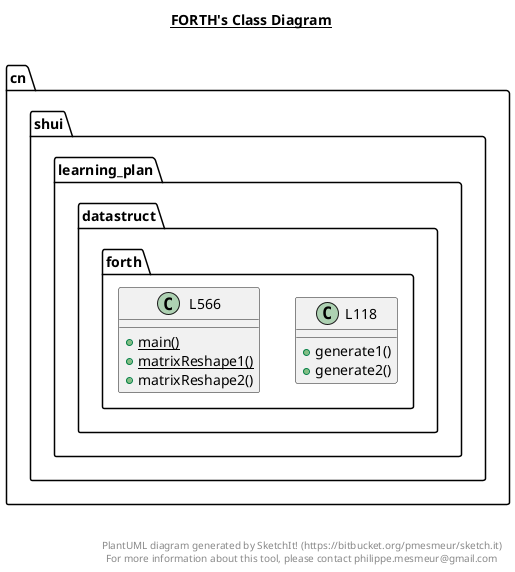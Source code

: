 @startuml

title __FORTH's Class Diagram__\n

  namespace cn.shui.learning_plan.datastruct.forth {
    class cn.shui.learning_plan.datastruct.forth.L118 {
        + generate1()
        + generate2()
    }
  }
  

  namespace cn.shui.learning_plan.datastruct.forth {
    class cn.shui.learning_plan.datastruct.forth.L566 {
        {static} + main()
        {static} + matrixReshape1()
        + matrixReshape2()
    }
  }
  



right footer


PlantUML diagram generated by SketchIt! (https://bitbucket.org/pmesmeur/sketch.it)
For more information about this tool, please contact philippe.mesmeur@gmail.com
endfooter

@enduml
